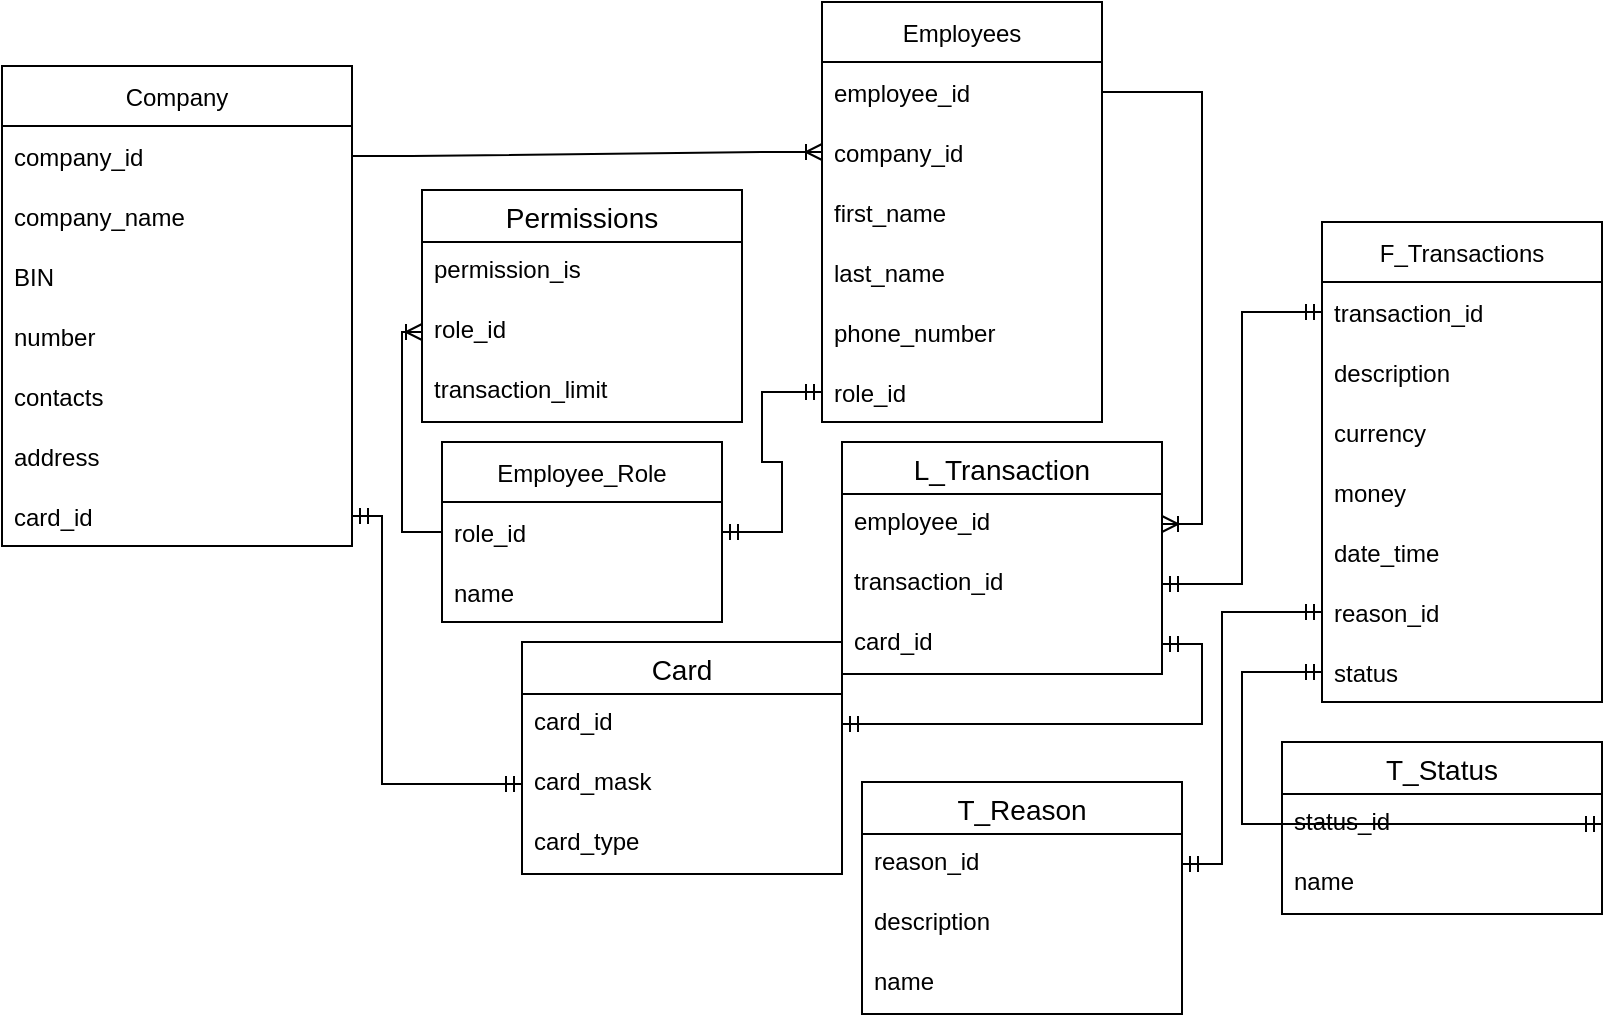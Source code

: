 <mxfile version="15.8.6" type="device"><diagram id="0M10QIcYGsxJPFG1y_jY" name="Page-1"><mxGraphModel dx="1038" dy="579" grid="1" gridSize="10" guides="1" tooltips="1" connect="1" arrows="1" fold="1" page="1" pageScale="1" pageWidth="827" pageHeight="1169" math="0" shadow="0"><root><mxCell id="0"/><mxCell id="1" parent="0"/><mxCell id="J62VNgmn0MgApVAkIGeq-3" value="Company" style="swimlane;fontStyle=0;childLayout=stackLayout;horizontal=1;startSize=30;horizontalStack=0;resizeParent=1;resizeParentMax=0;resizeLast=0;collapsible=1;marginBottom=0;" vertex="1" parent="1"><mxGeometry x="10" y="72" width="175" height="240" as="geometry"/></mxCell><mxCell id="J62VNgmn0MgApVAkIGeq-4" value="company_id" style="text;strokeColor=none;fillColor=none;align=left;verticalAlign=middle;spacingLeft=4;spacingRight=4;overflow=hidden;points=[[0,0.5],[1,0.5]];portConstraint=eastwest;rotatable=0;" vertex="1" parent="J62VNgmn0MgApVAkIGeq-3"><mxGeometry y="30" width="175" height="30" as="geometry"/></mxCell><mxCell id="J62VNgmn0MgApVAkIGeq-5" value="company_name" style="text;strokeColor=none;fillColor=none;align=left;verticalAlign=middle;spacingLeft=4;spacingRight=4;overflow=hidden;points=[[0,0.5],[1,0.5]];portConstraint=eastwest;rotatable=0;" vertex="1" parent="J62VNgmn0MgApVAkIGeq-3"><mxGeometry y="60" width="175" height="30" as="geometry"/></mxCell><mxCell id="J62VNgmn0MgApVAkIGeq-6" value="BIN" style="text;strokeColor=none;fillColor=none;align=left;verticalAlign=middle;spacingLeft=4;spacingRight=4;overflow=hidden;points=[[0,0.5],[1,0.5]];portConstraint=eastwest;rotatable=0;" vertex="1" parent="J62VNgmn0MgApVAkIGeq-3"><mxGeometry y="90" width="175" height="30" as="geometry"/></mxCell><mxCell id="J62VNgmn0MgApVAkIGeq-19" value="number" style="text;strokeColor=none;fillColor=none;align=left;verticalAlign=middle;spacingLeft=4;spacingRight=4;overflow=hidden;points=[[0,0.5],[1,0.5]];portConstraint=eastwest;rotatable=0;" vertex="1" parent="J62VNgmn0MgApVAkIGeq-3"><mxGeometry y="120" width="175" height="30" as="geometry"/></mxCell><mxCell id="J62VNgmn0MgApVAkIGeq-20" value="contacts" style="text;strokeColor=none;fillColor=none;align=left;verticalAlign=middle;spacingLeft=4;spacingRight=4;overflow=hidden;points=[[0,0.5],[1,0.5]];portConstraint=eastwest;rotatable=0;" vertex="1" parent="J62VNgmn0MgApVAkIGeq-3"><mxGeometry y="150" width="175" height="30" as="geometry"/></mxCell><mxCell id="J62VNgmn0MgApVAkIGeq-21" value="address" style="text;strokeColor=none;fillColor=none;align=left;verticalAlign=middle;spacingLeft=4;spacingRight=4;overflow=hidden;points=[[0,0.5],[1,0.5]];portConstraint=eastwest;rotatable=0;" vertex="1" parent="J62VNgmn0MgApVAkIGeq-3"><mxGeometry y="180" width="175" height="30" as="geometry"/></mxCell><mxCell id="J62VNgmn0MgApVAkIGeq-47" value="card_id" style="text;strokeColor=none;fillColor=none;align=left;verticalAlign=middle;spacingLeft=4;spacingRight=4;overflow=hidden;points=[[0,0.5],[1,0.5]];portConstraint=eastwest;rotatable=0;" vertex="1" parent="J62VNgmn0MgApVAkIGeq-3"><mxGeometry y="210" width="175" height="30" as="geometry"/></mxCell><mxCell id="J62VNgmn0MgApVAkIGeq-7" value="Employees" style="swimlane;fontStyle=0;childLayout=stackLayout;horizontal=1;startSize=30;horizontalStack=0;resizeParent=1;resizeParentMax=0;resizeLast=0;collapsible=1;marginBottom=0;" vertex="1" parent="1"><mxGeometry x="420" y="40" width="140" height="210" as="geometry"/></mxCell><mxCell id="J62VNgmn0MgApVAkIGeq-8" value="employee_id" style="text;strokeColor=none;fillColor=none;align=left;verticalAlign=middle;spacingLeft=4;spacingRight=4;overflow=hidden;points=[[0,0.5],[1,0.5]];portConstraint=eastwest;rotatable=0;" vertex="1" parent="J62VNgmn0MgApVAkIGeq-7"><mxGeometry y="30" width="140" height="30" as="geometry"/></mxCell><mxCell id="J62VNgmn0MgApVAkIGeq-9" value="company_id" style="text;strokeColor=none;fillColor=none;align=left;verticalAlign=middle;spacingLeft=4;spacingRight=4;overflow=hidden;points=[[0,0.5],[1,0.5]];portConstraint=eastwest;rotatable=0;" vertex="1" parent="J62VNgmn0MgApVAkIGeq-7"><mxGeometry y="60" width="140" height="30" as="geometry"/></mxCell><mxCell id="J62VNgmn0MgApVAkIGeq-10" value="first_name" style="text;strokeColor=none;fillColor=none;align=left;verticalAlign=middle;spacingLeft=4;spacingRight=4;overflow=hidden;points=[[0,0.5],[1,0.5]];portConstraint=eastwest;rotatable=0;" vertex="1" parent="J62VNgmn0MgApVAkIGeq-7"><mxGeometry y="90" width="140" height="30" as="geometry"/></mxCell><mxCell id="J62VNgmn0MgApVAkIGeq-22" value="last_name" style="text;strokeColor=none;fillColor=none;align=left;verticalAlign=middle;spacingLeft=4;spacingRight=4;overflow=hidden;points=[[0,0.5],[1,0.5]];portConstraint=eastwest;rotatable=0;" vertex="1" parent="J62VNgmn0MgApVAkIGeq-7"><mxGeometry y="120" width="140" height="30" as="geometry"/></mxCell><mxCell id="J62VNgmn0MgApVAkIGeq-23" value="phone_number" style="text;strokeColor=none;fillColor=none;align=left;verticalAlign=middle;spacingLeft=4;spacingRight=4;overflow=hidden;points=[[0,0.5],[1,0.5]];portConstraint=eastwest;rotatable=0;" vertex="1" parent="J62VNgmn0MgApVAkIGeq-7"><mxGeometry y="150" width="140" height="30" as="geometry"/></mxCell><mxCell id="J62VNgmn0MgApVAkIGeq-25" value="role_id" style="text;strokeColor=none;fillColor=none;align=left;verticalAlign=middle;spacingLeft=4;spacingRight=4;overflow=hidden;points=[[0,0.5],[1,0.5]];portConstraint=eastwest;rotatable=0;" vertex="1" parent="J62VNgmn0MgApVAkIGeq-7"><mxGeometry y="180" width="140" height="30" as="geometry"/></mxCell><mxCell id="J62VNgmn0MgApVAkIGeq-11" value="Employee_Role" style="swimlane;fontStyle=0;childLayout=stackLayout;horizontal=1;startSize=30;horizontalStack=0;resizeParent=1;resizeParentMax=0;resizeLast=0;collapsible=1;marginBottom=0;" vertex="1" parent="1"><mxGeometry x="230" y="260" width="140" height="90" as="geometry"/></mxCell><mxCell id="J62VNgmn0MgApVAkIGeq-12" value="role_id" style="text;strokeColor=none;fillColor=none;align=left;verticalAlign=middle;spacingLeft=4;spacingRight=4;overflow=hidden;points=[[0,0.5],[1,0.5]];portConstraint=eastwest;rotatable=0;" vertex="1" parent="J62VNgmn0MgApVAkIGeq-11"><mxGeometry y="30" width="140" height="30" as="geometry"/></mxCell><mxCell id="J62VNgmn0MgApVAkIGeq-14" value="name" style="text;strokeColor=none;fillColor=none;align=left;verticalAlign=middle;spacingLeft=4;spacingRight=4;overflow=hidden;points=[[0,0.5],[1,0.5]];portConstraint=eastwest;rotatable=0;" vertex="1" parent="J62VNgmn0MgApVAkIGeq-11"><mxGeometry y="60" width="140" height="30" as="geometry"/></mxCell><mxCell id="J62VNgmn0MgApVAkIGeq-15" value="F_Transactions" style="swimlane;fontStyle=0;childLayout=stackLayout;horizontal=1;startSize=30;horizontalStack=0;resizeParent=1;resizeParentMax=0;resizeLast=0;collapsible=1;marginBottom=0;" vertex="1" parent="1"><mxGeometry x="670" y="150" width="140" height="240" as="geometry"/></mxCell><mxCell id="J62VNgmn0MgApVAkIGeq-16" value="transaction_id" style="text;strokeColor=none;fillColor=none;align=left;verticalAlign=middle;spacingLeft=4;spacingRight=4;overflow=hidden;points=[[0,0.5],[1,0.5]];portConstraint=eastwest;rotatable=0;" vertex="1" parent="J62VNgmn0MgApVAkIGeq-15"><mxGeometry y="30" width="140" height="30" as="geometry"/></mxCell><mxCell id="J62VNgmn0MgApVAkIGeq-17" value="description" style="text;strokeColor=none;fillColor=none;align=left;verticalAlign=middle;spacingLeft=4;spacingRight=4;overflow=hidden;points=[[0,0.5],[1,0.5]];portConstraint=eastwest;rotatable=0;" vertex="1" parent="J62VNgmn0MgApVAkIGeq-15"><mxGeometry y="60" width="140" height="30" as="geometry"/></mxCell><mxCell id="J62VNgmn0MgApVAkIGeq-49" value="currency" style="text;strokeColor=none;fillColor=none;align=left;verticalAlign=middle;spacingLeft=4;spacingRight=4;overflow=hidden;points=[[0,0.5],[1,0.5]];portConstraint=eastwest;rotatable=0;" vertex="1" parent="J62VNgmn0MgApVAkIGeq-15"><mxGeometry y="90" width="140" height="30" as="geometry"/></mxCell><mxCell id="J62VNgmn0MgApVAkIGeq-58" value="money" style="text;strokeColor=none;fillColor=none;align=left;verticalAlign=middle;spacingLeft=4;spacingRight=4;overflow=hidden;points=[[0,0.5],[1,0.5]];portConstraint=eastwest;rotatable=0;" vertex="1" parent="J62VNgmn0MgApVAkIGeq-15"><mxGeometry y="120" width="140" height="30" as="geometry"/></mxCell><mxCell id="J62VNgmn0MgApVAkIGeq-59" value="date_time" style="text;strokeColor=none;fillColor=none;align=left;verticalAlign=middle;spacingLeft=4;spacingRight=4;overflow=hidden;points=[[0,0.5],[1,0.5]];portConstraint=eastwest;rotatable=0;" vertex="1" parent="J62VNgmn0MgApVAkIGeq-15"><mxGeometry y="150" width="140" height="30" as="geometry"/></mxCell><mxCell id="J62VNgmn0MgApVAkIGeq-64" value="reason_id" style="text;strokeColor=none;fillColor=none;align=left;verticalAlign=middle;spacingLeft=4;spacingRight=4;overflow=hidden;points=[[0,0.5],[1,0.5]];portConstraint=eastwest;rotatable=0;" vertex="1" parent="J62VNgmn0MgApVAkIGeq-15"><mxGeometry y="180" width="140" height="30" as="geometry"/></mxCell><mxCell id="J62VNgmn0MgApVAkIGeq-65" value="status" style="text;strokeColor=none;fillColor=none;align=left;verticalAlign=middle;spacingLeft=4;spacingRight=4;overflow=hidden;points=[[0,0.5],[1,0.5]];portConstraint=eastwest;rotatable=0;" vertex="1" parent="J62VNgmn0MgApVAkIGeq-15"><mxGeometry y="210" width="140" height="30" as="geometry"/></mxCell><mxCell id="J62VNgmn0MgApVAkIGeq-26" value="" style="edgeStyle=entityRelationEdgeStyle;fontSize=12;html=1;endArrow=ERoneToMany;rounded=0;exitX=1;exitY=0.5;exitDx=0;exitDy=0;entryX=0;entryY=0.5;entryDx=0;entryDy=0;" edge="1" parent="1" source="J62VNgmn0MgApVAkIGeq-4" target="J62VNgmn0MgApVAkIGeq-9"><mxGeometry width="100" height="100" relative="1" as="geometry"><mxPoint x="300" y="210" as="sourcePoint"/><mxPoint x="400" y="110" as="targetPoint"/></mxGeometry></mxCell><mxCell id="J62VNgmn0MgApVAkIGeq-27" value="" style="edgeStyle=entityRelationEdgeStyle;fontSize=12;html=1;endArrow=ERmandOne;startArrow=ERmandOne;rounded=0;entryX=0;entryY=0.5;entryDx=0;entryDy=0;exitX=1;exitY=0.5;exitDx=0;exitDy=0;" edge="1" parent="1" source="J62VNgmn0MgApVAkIGeq-12" target="J62VNgmn0MgApVAkIGeq-25"><mxGeometry width="100" height="100" relative="1" as="geometry"><mxPoint x="270" y="310" as="sourcePoint"/><mxPoint x="370" y="210" as="targetPoint"/></mxGeometry></mxCell><mxCell id="J62VNgmn0MgApVAkIGeq-28" value="Permissions" style="swimlane;fontStyle=0;childLayout=stackLayout;horizontal=1;startSize=26;horizontalStack=0;resizeParent=1;resizeParentMax=0;resizeLast=0;collapsible=1;marginBottom=0;align=center;fontSize=14;" vertex="1" parent="1"><mxGeometry x="220" y="134" width="160" height="116" as="geometry"/></mxCell><mxCell id="J62VNgmn0MgApVAkIGeq-29" value="permission_is" style="text;strokeColor=none;fillColor=none;spacingLeft=4;spacingRight=4;overflow=hidden;rotatable=0;points=[[0,0.5],[1,0.5]];portConstraint=eastwest;fontSize=12;" vertex="1" parent="J62VNgmn0MgApVAkIGeq-28"><mxGeometry y="26" width="160" height="30" as="geometry"/></mxCell><mxCell id="J62VNgmn0MgApVAkIGeq-30" value="role_id" style="text;strokeColor=none;fillColor=none;spacingLeft=4;spacingRight=4;overflow=hidden;rotatable=0;points=[[0,0.5],[1,0.5]];portConstraint=eastwest;fontSize=12;" vertex="1" parent="J62VNgmn0MgApVAkIGeq-28"><mxGeometry y="56" width="160" height="30" as="geometry"/></mxCell><mxCell id="J62VNgmn0MgApVAkIGeq-33" value="transaction_limit" style="text;strokeColor=none;fillColor=none;spacingLeft=4;spacingRight=4;overflow=hidden;rotatable=0;points=[[0,0.5],[1,0.5]];portConstraint=eastwest;fontSize=12;" vertex="1" parent="J62VNgmn0MgApVAkIGeq-28"><mxGeometry y="86" width="160" height="30" as="geometry"/></mxCell><mxCell id="J62VNgmn0MgApVAkIGeq-32" value="" style="edgeStyle=elbowEdgeStyle;fontSize=12;html=1;endArrow=ERoneToMany;rounded=0;exitX=0;exitY=0.5;exitDx=0;exitDy=0;entryX=0;entryY=0.5;entryDx=0;entryDy=0;" edge="1" parent="1" source="J62VNgmn0MgApVAkIGeq-12" target="J62VNgmn0MgApVAkIGeq-30"><mxGeometry width="100" height="100" relative="1" as="geometry"><mxPoint x="290" y="710" as="sourcePoint"/><mxPoint x="390" y="610" as="targetPoint"/><Array as="points"><mxPoint x="210" y="310"/></Array></mxGeometry></mxCell><mxCell id="J62VNgmn0MgApVAkIGeq-35" value="L_Transaction" style="swimlane;fontStyle=0;childLayout=stackLayout;horizontal=1;startSize=26;horizontalStack=0;resizeParent=1;resizeParentMax=0;resizeLast=0;collapsible=1;marginBottom=0;align=center;fontSize=14;" vertex="1" parent="1"><mxGeometry x="430" y="260" width="160" height="116" as="geometry"/></mxCell><mxCell id="J62VNgmn0MgApVAkIGeq-36" value="employee_id" style="text;strokeColor=none;fillColor=none;spacingLeft=4;spacingRight=4;overflow=hidden;rotatable=0;points=[[0,0.5],[1,0.5]];portConstraint=eastwest;fontSize=12;" vertex="1" parent="J62VNgmn0MgApVAkIGeq-35"><mxGeometry y="26" width="160" height="30" as="geometry"/></mxCell><mxCell id="J62VNgmn0MgApVAkIGeq-37" value="transaction_id" style="text;strokeColor=none;fillColor=none;spacingLeft=4;spacingRight=4;overflow=hidden;rotatable=0;points=[[0,0.5],[1,0.5]];portConstraint=eastwest;fontSize=12;" vertex="1" parent="J62VNgmn0MgApVAkIGeq-35"><mxGeometry y="56" width="160" height="30" as="geometry"/></mxCell><mxCell id="J62VNgmn0MgApVAkIGeq-38" value="card_id" style="text;strokeColor=none;fillColor=none;spacingLeft=4;spacingRight=4;overflow=hidden;rotatable=0;points=[[0,0.5],[1,0.5]];portConstraint=eastwest;fontSize=12;" vertex="1" parent="J62VNgmn0MgApVAkIGeq-35"><mxGeometry y="86" width="160" height="30" as="geometry"/></mxCell><mxCell id="J62VNgmn0MgApVAkIGeq-41" value="" style="edgeStyle=elbowEdgeStyle;fontSize=12;html=1;endArrow=ERoneToMany;rounded=0;exitX=1;exitY=0.5;exitDx=0;exitDy=0;entryX=1;entryY=0.5;entryDx=0;entryDy=0;" edge="1" parent="1" source="J62VNgmn0MgApVAkIGeq-8" target="J62VNgmn0MgApVAkIGeq-36"><mxGeometry width="100" height="100" relative="1" as="geometry"><mxPoint x="620" y="380" as="sourcePoint"/><mxPoint x="630" y="311" as="targetPoint"/><Array as="points"><mxPoint x="610" y="190"/><mxPoint x="640" y="200"/></Array></mxGeometry></mxCell><mxCell id="J62VNgmn0MgApVAkIGeq-42" value="" style="fontSize=12;html=1;endArrow=ERmandOne;startArrow=ERmandOne;rounded=0;entryX=0;entryY=0.5;entryDx=0;entryDy=0;edgeStyle=elbowEdgeStyle;exitX=1;exitY=0.5;exitDx=0;exitDy=0;" edge="1" parent="1" source="J62VNgmn0MgApVAkIGeq-37" target="J62VNgmn0MgApVAkIGeq-16"><mxGeometry width="100" height="100" relative="1" as="geometry"><mxPoint x="620" y="331" as="sourcePoint"/><mxPoint x="700" y="300" as="targetPoint"/><Array as="points"><mxPoint x="630" y="200"/></Array></mxGeometry></mxCell><mxCell id="J62VNgmn0MgApVAkIGeq-50" value="Card" style="swimlane;fontStyle=0;childLayout=stackLayout;horizontal=1;startSize=26;horizontalStack=0;resizeParent=1;resizeParentMax=0;resizeLast=0;collapsible=1;marginBottom=0;align=center;fontSize=14;" vertex="1" parent="1"><mxGeometry x="270" y="360" width="160" height="116" as="geometry"/></mxCell><mxCell id="J62VNgmn0MgApVAkIGeq-51" value="card_id" style="text;strokeColor=none;fillColor=none;spacingLeft=4;spacingRight=4;overflow=hidden;rotatable=0;points=[[0,0.5],[1,0.5]];portConstraint=eastwest;fontSize=12;" vertex="1" parent="J62VNgmn0MgApVAkIGeq-50"><mxGeometry y="26" width="160" height="30" as="geometry"/></mxCell><mxCell id="J62VNgmn0MgApVAkIGeq-53" value="card_mask" style="text;strokeColor=none;fillColor=none;spacingLeft=4;spacingRight=4;overflow=hidden;rotatable=0;points=[[0,0.5],[1,0.5]];portConstraint=eastwest;fontSize=12;" vertex="1" parent="J62VNgmn0MgApVAkIGeq-50"><mxGeometry y="56" width="160" height="30" as="geometry"/></mxCell><mxCell id="J62VNgmn0MgApVAkIGeq-56" value="card_type" style="text;strokeColor=none;fillColor=none;spacingLeft=4;spacingRight=4;overflow=hidden;rotatable=0;points=[[0,0.5],[1,0.5]];portConstraint=eastwest;fontSize=12;" vertex="1" parent="J62VNgmn0MgApVAkIGeq-50"><mxGeometry y="86" width="160" height="30" as="geometry"/></mxCell><mxCell id="J62VNgmn0MgApVAkIGeq-54" style="edgeStyle=elbowEdgeStyle;rounded=0;orthogonalLoop=1;jettySize=auto;html=1;exitX=0;exitY=0.5;exitDx=0;exitDy=0;entryX=1;entryY=0.5;entryDx=0;entryDy=0;endArrow=ERmandOne;endFill=0;startArrow=ERmandOne;startFill=0;" edge="1" parent="1" source="J62VNgmn0MgApVAkIGeq-53" target="J62VNgmn0MgApVAkIGeq-47"><mxGeometry relative="1" as="geometry"><Array as="points"><mxPoint x="200" y="370"/></Array></mxGeometry></mxCell><mxCell id="J62VNgmn0MgApVAkIGeq-55" style="edgeStyle=elbowEdgeStyle;rounded=0;orthogonalLoop=1;jettySize=auto;html=1;exitX=1;exitY=0.5;exitDx=0;exitDy=0;entryX=1;entryY=0.5;entryDx=0;entryDy=0;startArrow=ERmandOne;startFill=0;endArrow=ERmandOne;endFill=0;" edge="1" parent="1" source="J62VNgmn0MgApVAkIGeq-38" target="J62VNgmn0MgApVAkIGeq-51"><mxGeometry relative="1" as="geometry"><Array as="points"><mxPoint x="610" y="380"/><mxPoint x="630" y="410"/></Array></mxGeometry></mxCell><mxCell id="J62VNgmn0MgApVAkIGeq-60" value="T_Reason" style="swimlane;fontStyle=0;childLayout=stackLayout;horizontal=1;startSize=26;horizontalStack=0;resizeParent=1;resizeParentMax=0;resizeLast=0;collapsible=1;marginBottom=0;align=center;fontSize=14;" vertex="1" parent="1"><mxGeometry x="440" y="430" width="160" height="116" as="geometry"/></mxCell><mxCell id="J62VNgmn0MgApVAkIGeq-61" value="reason_id" style="text;strokeColor=none;fillColor=none;spacingLeft=4;spacingRight=4;overflow=hidden;rotatable=0;points=[[0,0.5],[1,0.5]];portConstraint=eastwest;fontSize=12;" vertex="1" parent="J62VNgmn0MgApVAkIGeq-60"><mxGeometry y="26" width="160" height="30" as="geometry"/></mxCell><mxCell id="J62VNgmn0MgApVAkIGeq-62" value="description" style="text;strokeColor=none;fillColor=none;spacingLeft=4;spacingRight=4;overflow=hidden;rotatable=0;points=[[0,0.5],[1,0.5]];portConstraint=eastwest;fontSize=12;" vertex="1" parent="J62VNgmn0MgApVAkIGeq-60"><mxGeometry y="56" width="160" height="30" as="geometry"/></mxCell><mxCell id="J62VNgmn0MgApVAkIGeq-63" value="name" style="text;strokeColor=none;fillColor=none;spacingLeft=4;spacingRight=4;overflow=hidden;rotatable=0;points=[[0,0.5],[1,0.5]];portConstraint=eastwest;fontSize=12;" vertex="1" parent="J62VNgmn0MgApVAkIGeq-60"><mxGeometry y="86" width="160" height="30" as="geometry"/></mxCell><mxCell id="J62VNgmn0MgApVAkIGeq-72" style="edgeStyle=elbowEdgeStyle;rounded=0;orthogonalLoop=1;jettySize=auto;html=1;entryX=1;entryY=0.5;entryDx=0;entryDy=0;startArrow=ERmandOne;startFill=0;endArrow=ERmandOne;endFill=0;" edge="1" parent="J62VNgmn0MgApVAkIGeq-60" source="J62VNgmn0MgApVAkIGeq-61" target="J62VNgmn0MgApVAkIGeq-61"><mxGeometry relative="1" as="geometry"/></mxCell><mxCell id="J62VNgmn0MgApVAkIGeq-66" value="" style="edgeStyle=elbowEdgeStyle;fontSize=12;html=1;endArrow=ERmandOne;startArrow=ERmandOne;rounded=0;exitX=0;exitY=0.5;exitDx=0;exitDy=0;entryX=1;entryY=0.5;entryDx=0;entryDy=0;" edge="1" parent="1" source="J62VNgmn0MgApVAkIGeq-64" target="J62VNgmn0MgApVAkIGeq-61"><mxGeometry width="100" height="100" relative="1" as="geometry"><mxPoint x="470" y="600" as="sourcePoint"/><mxPoint x="610" y="481" as="targetPoint"/><Array as="points"><mxPoint x="620" y="400"/></Array></mxGeometry></mxCell><mxCell id="J62VNgmn0MgApVAkIGeq-67" value="T_Status" style="swimlane;fontStyle=0;childLayout=stackLayout;horizontal=1;startSize=26;horizontalStack=0;resizeParent=1;resizeParentMax=0;resizeLast=0;collapsible=1;marginBottom=0;align=center;fontSize=14;" vertex="1" parent="1"><mxGeometry x="650" y="410" width="160" height="86" as="geometry"/></mxCell><mxCell id="J62VNgmn0MgApVAkIGeq-68" value="status_id" style="text;strokeColor=none;fillColor=none;spacingLeft=4;spacingRight=4;overflow=hidden;rotatable=0;points=[[0,0.5],[1,0.5]];portConstraint=eastwest;fontSize=12;" vertex="1" parent="J62VNgmn0MgApVAkIGeq-67"><mxGeometry y="26" width="160" height="30" as="geometry"/></mxCell><mxCell id="J62VNgmn0MgApVAkIGeq-69" value="name" style="text;strokeColor=none;fillColor=none;spacingLeft=4;spacingRight=4;overflow=hidden;rotatable=0;points=[[0,0.5],[1,0.5]];portConstraint=eastwest;fontSize=12;" vertex="1" parent="J62VNgmn0MgApVAkIGeq-67"><mxGeometry y="56" width="160" height="30" as="geometry"/></mxCell><mxCell id="J62VNgmn0MgApVAkIGeq-71" value="" style="edgeStyle=elbowEdgeStyle;fontSize=12;html=1;endArrow=ERmandOne;startArrow=ERmandOne;rounded=0;entryX=0;entryY=0.5;entryDx=0;entryDy=0;exitX=1;exitY=0.5;exitDx=0;exitDy=0;" edge="1" parent="1" source="J62VNgmn0MgApVAkIGeq-68" target="J62VNgmn0MgApVAkIGeq-65"><mxGeometry width="100" height="100" relative="1" as="geometry"><mxPoint x="640" y="459" as="sourcePoint"/><mxPoint x="640" y="585" as="targetPoint"/><Array as="points"><mxPoint x="630" y="400"/><mxPoint x="630" y="534"/></Array></mxGeometry></mxCell></root></mxGraphModel></diagram></mxfile>